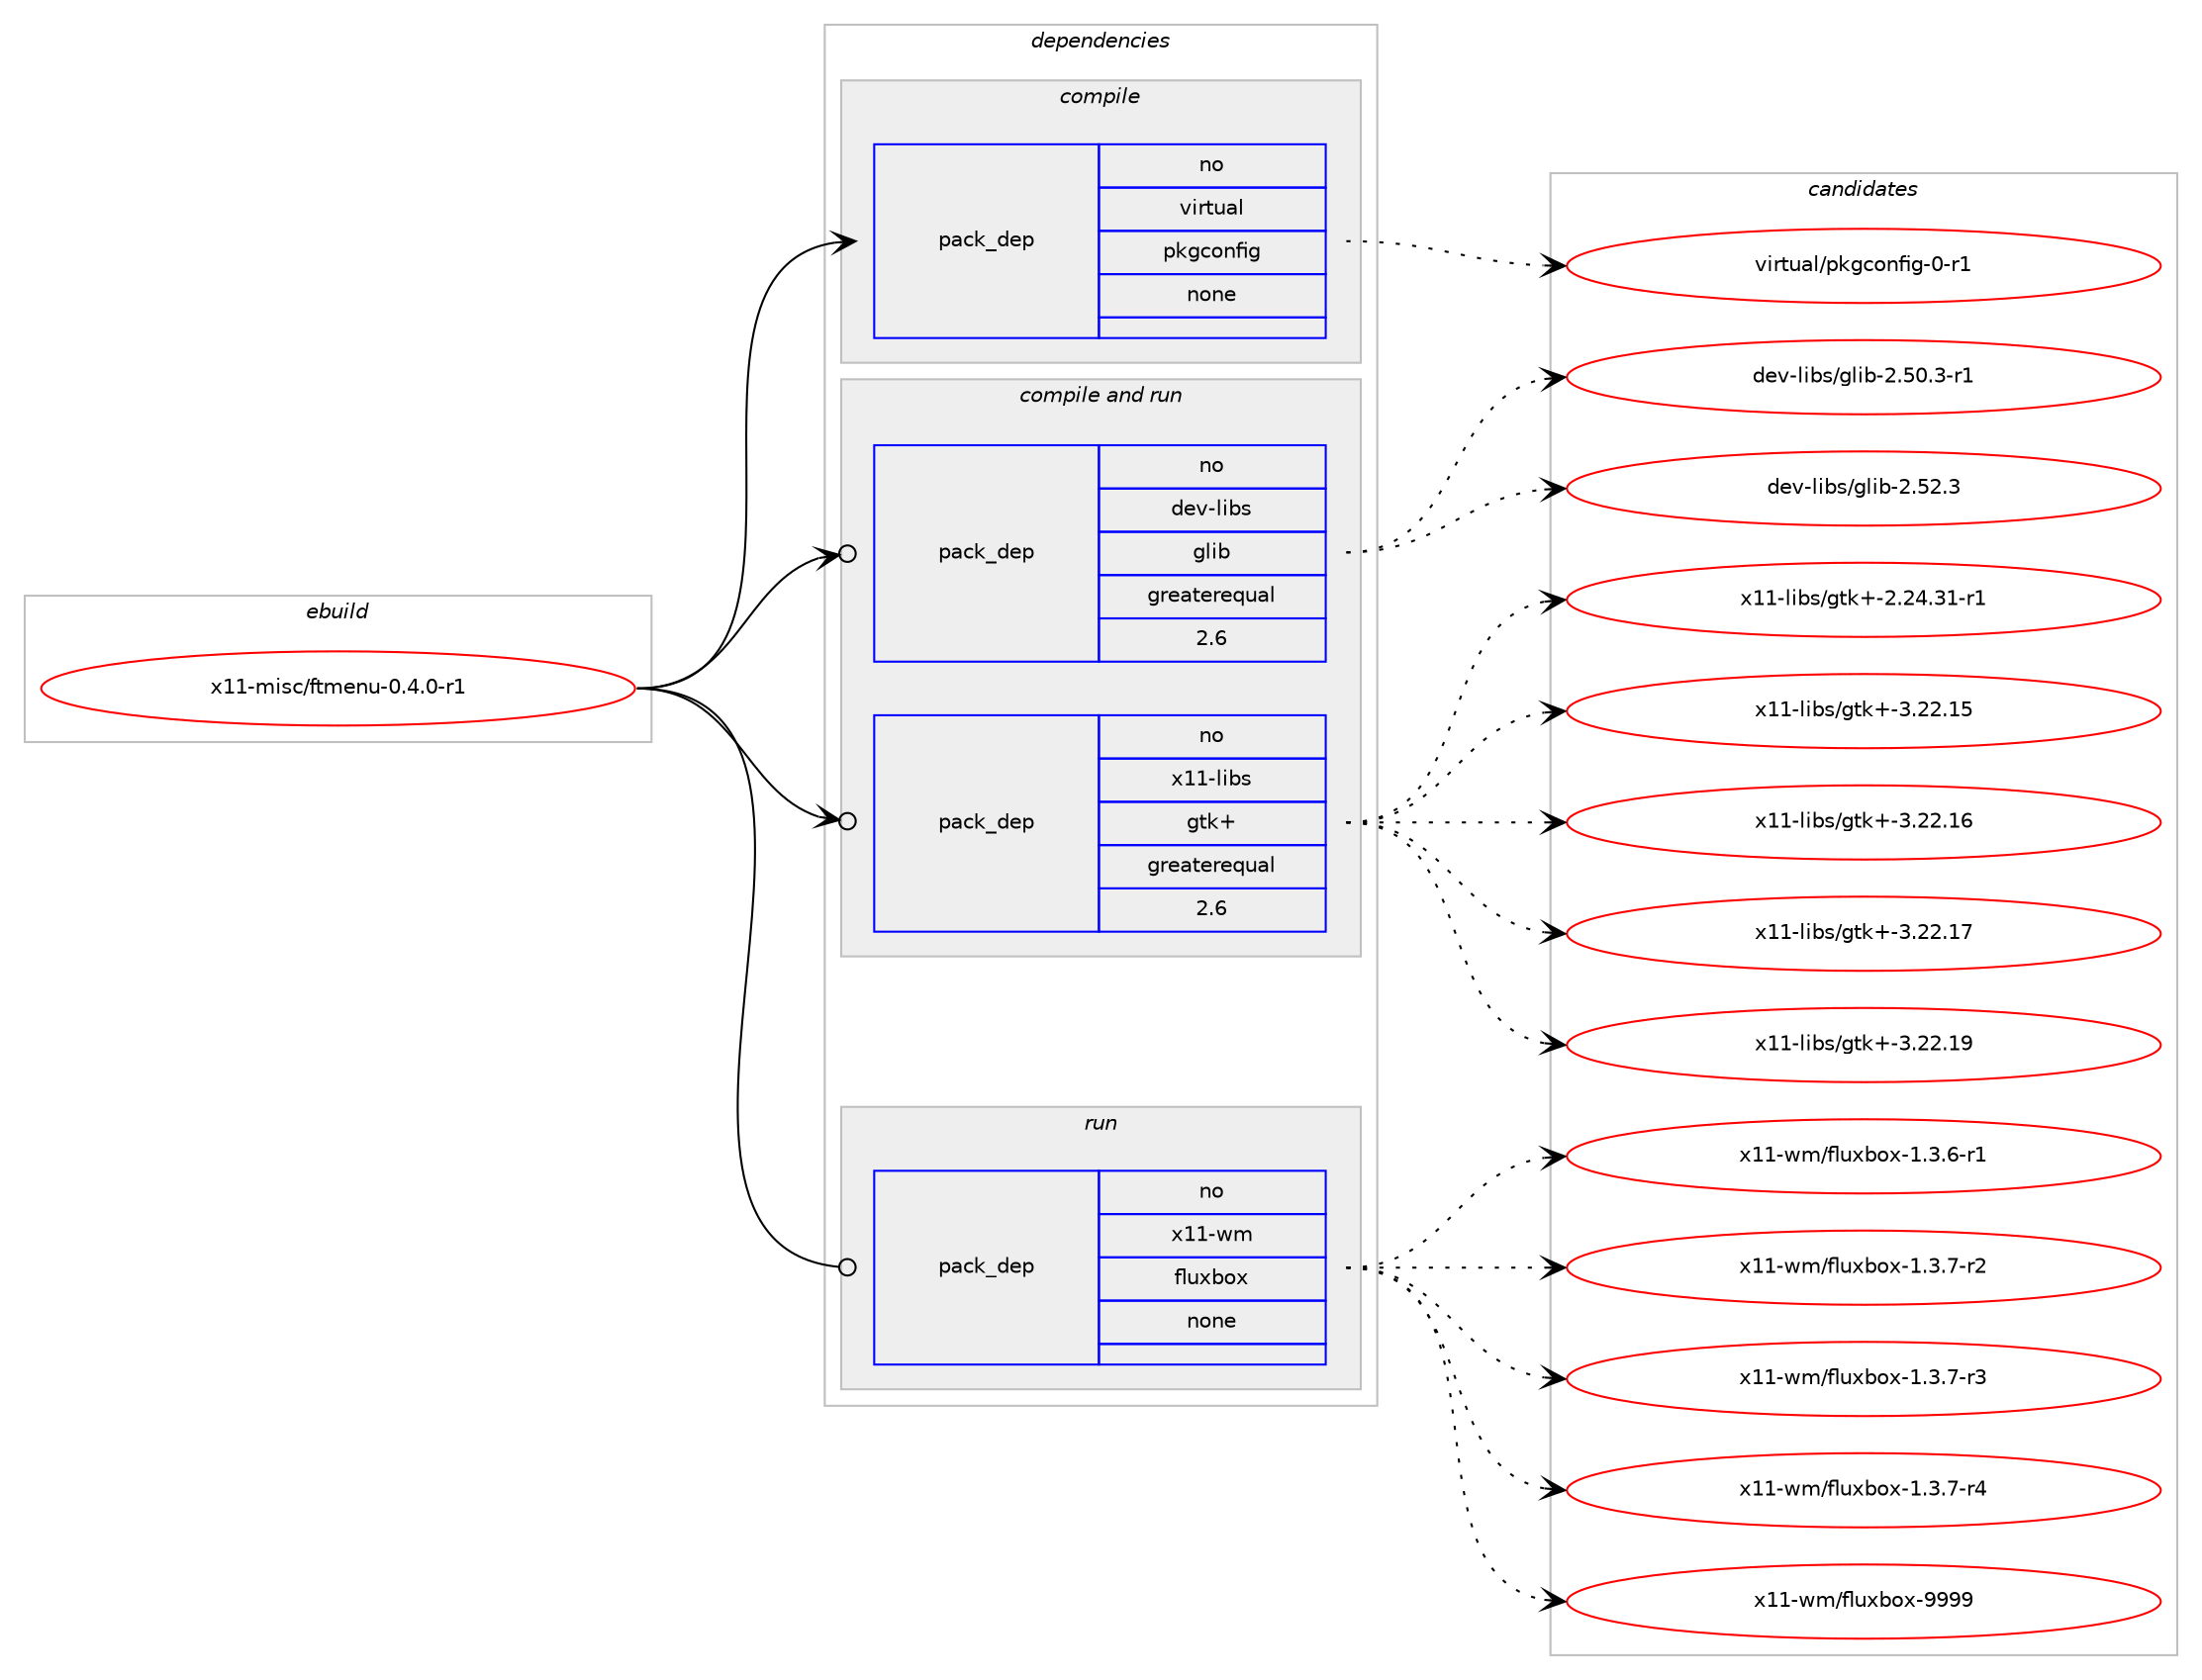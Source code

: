 digraph prolog {

# *************
# Graph options
# *************

newrank=true;
concentrate=true;
compound=true;
graph [rankdir=LR,fontname=Helvetica,fontsize=10,ranksep=1.5];#, ranksep=2.5, nodesep=0.2];
edge  [arrowhead=vee];
node  [fontname=Helvetica,fontsize=10];

# **********
# The ebuild
# **********

subgraph cluster_leftcol {
color=gray;
rank=same;
label=<<i>ebuild</i>>;
id [label="x11-misc/ftmenu-0.4.0-r1", color=red, width=4, href="../x11-misc/ftmenu-0.4.0-r1.svg"];
}

# ****************
# The dependencies
# ****************

subgraph cluster_midcol {
color=gray;
label=<<i>dependencies</i>>;
subgraph cluster_compile {
fillcolor="#eeeeee";
style=filled;
label=<<i>compile</i>>;
subgraph pack389344 {
dependency522217 [label=<<TABLE BORDER="0" CELLBORDER="1" CELLSPACING="0" CELLPADDING="4" WIDTH="220"><TR><TD ROWSPAN="6" CELLPADDING="30">pack_dep</TD></TR><TR><TD WIDTH="110">no</TD></TR><TR><TD>virtual</TD></TR><TR><TD>pkgconfig</TD></TR><TR><TD>none</TD></TR><TR><TD></TD></TR></TABLE>>, shape=none, color=blue];
}
id:e -> dependency522217:w [weight=20,style="solid",arrowhead="vee"];
}
subgraph cluster_compileandrun {
fillcolor="#eeeeee";
style=filled;
label=<<i>compile and run</i>>;
subgraph pack389345 {
dependency522218 [label=<<TABLE BORDER="0" CELLBORDER="1" CELLSPACING="0" CELLPADDING="4" WIDTH="220"><TR><TD ROWSPAN="6" CELLPADDING="30">pack_dep</TD></TR><TR><TD WIDTH="110">no</TD></TR><TR><TD>dev-libs</TD></TR><TR><TD>glib</TD></TR><TR><TD>greaterequal</TD></TR><TR><TD>2.6</TD></TR></TABLE>>, shape=none, color=blue];
}
id:e -> dependency522218:w [weight=20,style="solid",arrowhead="odotvee"];
subgraph pack389346 {
dependency522219 [label=<<TABLE BORDER="0" CELLBORDER="1" CELLSPACING="0" CELLPADDING="4" WIDTH="220"><TR><TD ROWSPAN="6" CELLPADDING="30">pack_dep</TD></TR><TR><TD WIDTH="110">no</TD></TR><TR><TD>x11-libs</TD></TR><TR><TD>gtk+</TD></TR><TR><TD>greaterequal</TD></TR><TR><TD>2.6</TD></TR></TABLE>>, shape=none, color=blue];
}
id:e -> dependency522219:w [weight=20,style="solid",arrowhead="odotvee"];
}
subgraph cluster_run {
fillcolor="#eeeeee";
style=filled;
label=<<i>run</i>>;
subgraph pack389347 {
dependency522220 [label=<<TABLE BORDER="0" CELLBORDER="1" CELLSPACING="0" CELLPADDING="4" WIDTH="220"><TR><TD ROWSPAN="6" CELLPADDING="30">pack_dep</TD></TR><TR><TD WIDTH="110">no</TD></TR><TR><TD>x11-wm</TD></TR><TR><TD>fluxbox</TD></TR><TR><TD>none</TD></TR><TR><TD></TD></TR></TABLE>>, shape=none, color=blue];
}
id:e -> dependency522220:w [weight=20,style="solid",arrowhead="odot"];
}
}

# **************
# The candidates
# **************

subgraph cluster_choices {
rank=same;
color=gray;
label=<<i>candidates</i>>;

subgraph choice389344 {
color=black;
nodesep=1;
choice11810511411611797108471121071039911111010210510345484511449 [label="virtual/pkgconfig-0-r1", color=red, width=4,href="../virtual/pkgconfig-0-r1.svg"];
dependency522217:e -> choice11810511411611797108471121071039911111010210510345484511449:w [style=dotted,weight="100"];
}
subgraph choice389345 {
color=black;
nodesep=1;
choice10010111845108105981154710310810598455046534846514511449 [label="dev-libs/glib-2.50.3-r1", color=red, width=4,href="../dev-libs/glib-2.50.3-r1.svg"];
choice1001011184510810598115471031081059845504653504651 [label="dev-libs/glib-2.52.3", color=red, width=4,href="../dev-libs/glib-2.52.3.svg"];
dependency522218:e -> choice10010111845108105981154710310810598455046534846514511449:w [style=dotted,weight="100"];
dependency522218:e -> choice1001011184510810598115471031081059845504653504651:w [style=dotted,weight="100"];
}
subgraph choice389346 {
color=black;
nodesep=1;
choice12049494510810598115471031161074345504650524651494511449 [label="x11-libs/gtk+-2.24.31-r1", color=red, width=4,href="../x11-libs/gtk+-2.24.31-r1.svg"];
choice1204949451081059811547103116107434551465050464953 [label="x11-libs/gtk+-3.22.15", color=red, width=4,href="../x11-libs/gtk+-3.22.15.svg"];
choice1204949451081059811547103116107434551465050464954 [label="x11-libs/gtk+-3.22.16", color=red, width=4,href="../x11-libs/gtk+-3.22.16.svg"];
choice1204949451081059811547103116107434551465050464955 [label="x11-libs/gtk+-3.22.17", color=red, width=4,href="../x11-libs/gtk+-3.22.17.svg"];
choice1204949451081059811547103116107434551465050464957 [label="x11-libs/gtk+-3.22.19", color=red, width=4,href="../x11-libs/gtk+-3.22.19.svg"];
dependency522219:e -> choice12049494510810598115471031161074345504650524651494511449:w [style=dotted,weight="100"];
dependency522219:e -> choice1204949451081059811547103116107434551465050464953:w [style=dotted,weight="100"];
dependency522219:e -> choice1204949451081059811547103116107434551465050464954:w [style=dotted,weight="100"];
dependency522219:e -> choice1204949451081059811547103116107434551465050464955:w [style=dotted,weight="100"];
dependency522219:e -> choice1204949451081059811547103116107434551465050464957:w [style=dotted,weight="100"];
}
subgraph choice389347 {
color=black;
nodesep=1;
choice12049494511910947102108117120981111204549465146544511449 [label="x11-wm/fluxbox-1.3.6-r1", color=red, width=4,href="../x11-wm/fluxbox-1.3.6-r1.svg"];
choice12049494511910947102108117120981111204549465146554511450 [label="x11-wm/fluxbox-1.3.7-r2", color=red, width=4,href="../x11-wm/fluxbox-1.3.7-r2.svg"];
choice12049494511910947102108117120981111204549465146554511451 [label="x11-wm/fluxbox-1.3.7-r3", color=red, width=4,href="../x11-wm/fluxbox-1.3.7-r3.svg"];
choice12049494511910947102108117120981111204549465146554511452 [label="x11-wm/fluxbox-1.3.7-r4", color=red, width=4,href="../x11-wm/fluxbox-1.3.7-r4.svg"];
choice12049494511910947102108117120981111204557575757 [label="x11-wm/fluxbox-9999", color=red, width=4,href="../x11-wm/fluxbox-9999.svg"];
dependency522220:e -> choice12049494511910947102108117120981111204549465146544511449:w [style=dotted,weight="100"];
dependency522220:e -> choice12049494511910947102108117120981111204549465146554511450:w [style=dotted,weight="100"];
dependency522220:e -> choice12049494511910947102108117120981111204549465146554511451:w [style=dotted,weight="100"];
dependency522220:e -> choice12049494511910947102108117120981111204549465146554511452:w [style=dotted,weight="100"];
dependency522220:e -> choice12049494511910947102108117120981111204557575757:w [style=dotted,weight="100"];
}
}

}
